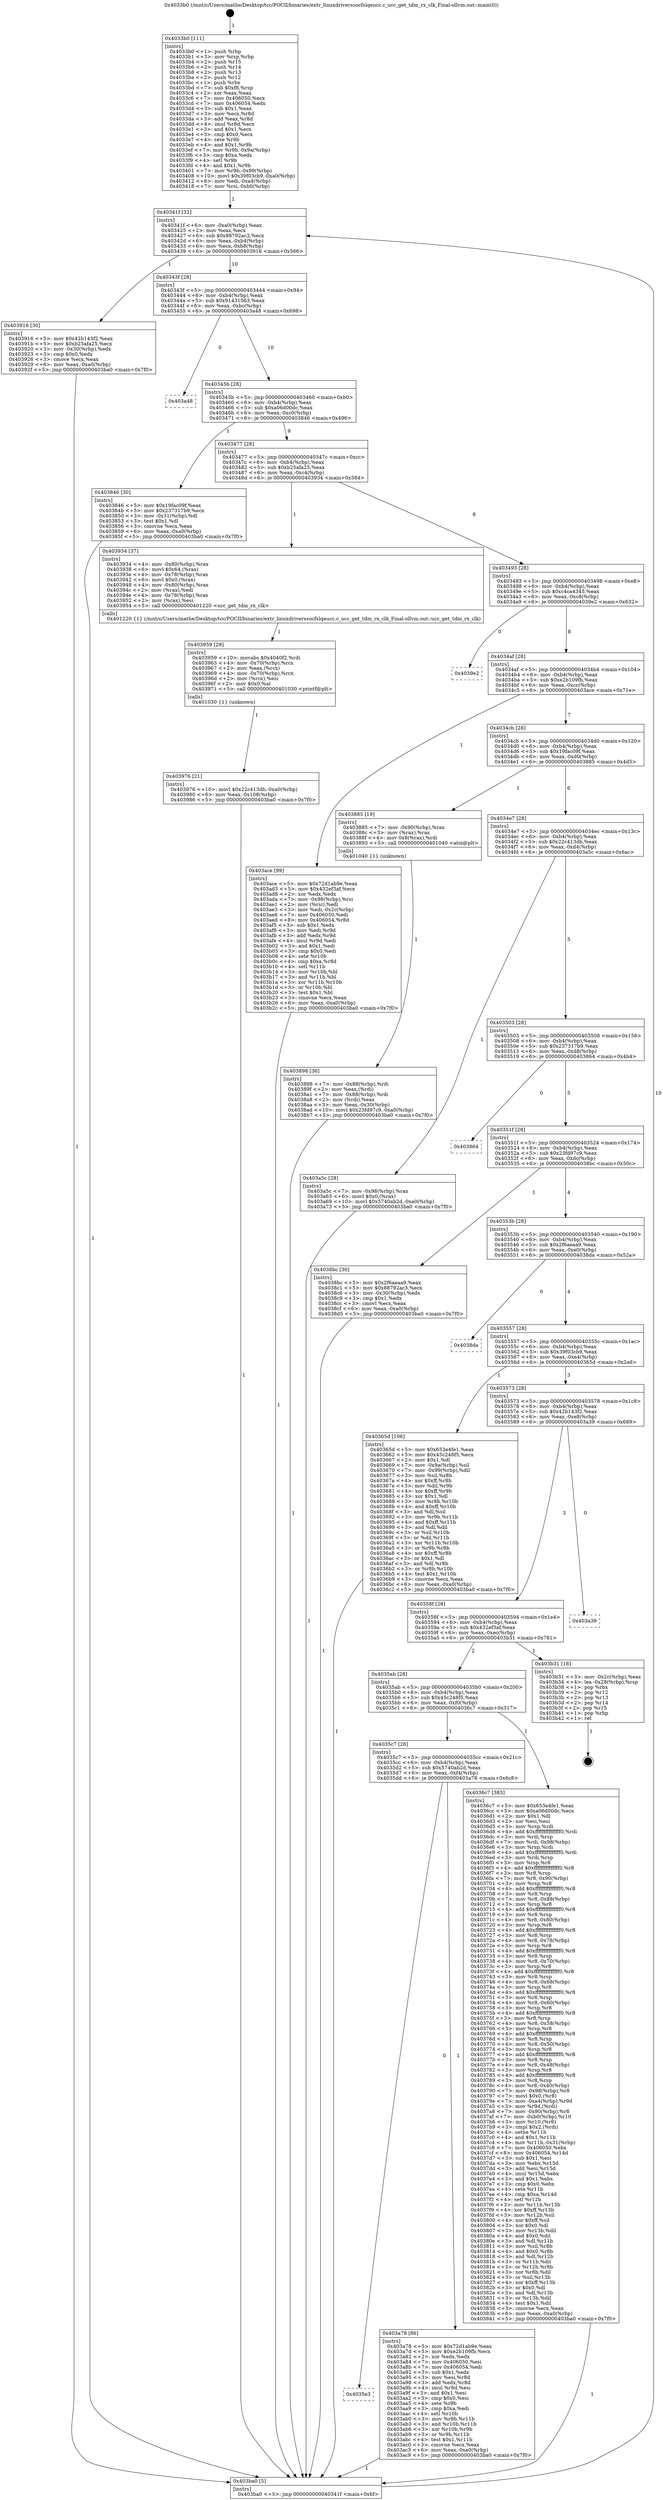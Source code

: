 digraph "0x4033b0" {
  label = "0x4033b0 (/mnt/c/Users/mathe/Desktop/tcc/POCII/binaries/extr_linuxdriverssocfslqeucc.c_ucc_get_tdm_rx_clk_Final-ollvm.out::main(0))"
  labelloc = "t"
  node[shape=record]

  Entry [label="",width=0.3,height=0.3,shape=circle,fillcolor=black,style=filled]
  "0x40341f" [label="{
     0x40341f [32]\l
     | [instrs]\l
     &nbsp;&nbsp;0x40341f \<+6\>: mov -0xa0(%rbp),%eax\l
     &nbsp;&nbsp;0x403425 \<+2\>: mov %eax,%ecx\l
     &nbsp;&nbsp;0x403427 \<+6\>: sub $0x88792ac3,%ecx\l
     &nbsp;&nbsp;0x40342d \<+6\>: mov %eax,-0xb4(%rbp)\l
     &nbsp;&nbsp;0x403433 \<+6\>: mov %ecx,-0xb8(%rbp)\l
     &nbsp;&nbsp;0x403439 \<+6\>: je 0000000000403916 \<main+0x566\>\l
  }"]
  "0x403916" [label="{
     0x403916 [30]\l
     | [instrs]\l
     &nbsp;&nbsp;0x403916 \<+5\>: mov $0x42b143f2,%eax\l
     &nbsp;&nbsp;0x40391b \<+5\>: mov $0xb25afa25,%ecx\l
     &nbsp;&nbsp;0x403920 \<+3\>: mov -0x30(%rbp),%edx\l
     &nbsp;&nbsp;0x403923 \<+3\>: cmp $0x0,%edx\l
     &nbsp;&nbsp;0x403926 \<+3\>: cmove %ecx,%eax\l
     &nbsp;&nbsp;0x403929 \<+6\>: mov %eax,-0xa0(%rbp)\l
     &nbsp;&nbsp;0x40392f \<+5\>: jmp 0000000000403ba0 \<main+0x7f0\>\l
  }"]
  "0x40343f" [label="{
     0x40343f [28]\l
     | [instrs]\l
     &nbsp;&nbsp;0x40343f \<+5\>: jmp 0000000000403444 \<main+0x94\>\l
     &nbsp;&nbsp;0x403444 \<+6\>: mov -0xb4(%rbp),%eax\l
     &nbsp;&nbsp;0x40344a \<+5\>: sub $0x91431063,%eax\l
     &nbsp;&nbsp;0x40344f \<+6\>: mov %eax,-0xbc(%rbp)\l
     &nbsp;&nbsp;0x403455 \<+6\>: je 0000000000403a48 \<main+0x698\>\l
  }"]
  Exit [label="",width=0.3,height=0.3,shape=circle,fillcolor=black,style=filled,peripheries=2]
  "0x403a48" [label="{
     0x403a48\l
  }", style=dashed]
  "0x40345b" [label="{
     0x40345b [28]\l
     | [instrs]\l
     &nbsp;&nbsp;0x40345b \<+5\>: jmp 0000000000403460 \<main+0xb0\>\l
     &nbsp;&nbsp;0x403460 \<+6\>: mov -0xb4(%rbp),%eax\l
     &nbsp;&nbsp;0x403466 \<+5\>: sub $0xa06d00dc,%eax\l
     &nbsp;&nbsp;0x40346b \<+6\>: mov %eax,-0xc0(%rbp)\l
     &nbsp;&nbsp;0x403471 \<+6\>: je 0000000000403846 \<main+0x496\>\l
  }"]
  "0x4035e3" [label="{
     0x4035e3\l
  }", style=dashed]
  "0x403846" [label="{
     0x403846 [30]\l
     | [instrs]\l
     &nbsp;&nbsp;0x403846 \<+5\>: mov $0x19fac09f,%eax\l
     &nbsp;&nbsp;0x40384b \<+5\>: mov $0x237317b9,%ecx\l
     &nbsp;&nbsp;0x403850 \<+3\>: mov -0x31(%rbp),%dl\l
     &nbsp;&nbsp;0x403853 \<+3\>: test $0x1,%dl\l
     &nbsp;&nbsp;0x403856 \<+3\>: cmovne %ecx,%eax\l
     &nbsp;&nbsp;0x403859 \<+6\>: mov %eax,-0xa0(%rbp)\l
     &nbsp;&nbsp;0x40385f \<+5\>: jmp 0000000000403ba0 \<main+0x7f0\>\l
  }"]
  "0x403477" [label="{
     0x403477 [28]\l
     | [instrs]\l
     &nbsp;&nbsp;0x403477 \<+5\>: jmp 000000000040347c \<main+0xcc\>\l
     &nbsp;&nbsp;0x40347c \<+6\>: mov -0xb4(%rbp),%eax\l
     &nbsp;&nbsp;0x403482 \<+5\>: sub $0xb25afa25,%eax\l
     &nbsp;&nbsp;0x403487 \<+6\>: mov %eax,-0xc4(%rbp)\l
     &nbsp;&nbsp;0x40348d \<+6\>: je 0000000000403934 \<main+0x584\>\l
  }"]
  "0x403a78" [label="{
     0x403a78 [86]\l
     | [instrs]\l
     &nbsp;&nbsp;0x403a78 \<+5\>: mov $0x72d1ab9e,%eax\l
     &nbsp;&nbsp;0x403a7d \<+5\>: mov $0xe2b109fb,%ecx\l
     &nbsp;&nbsp;0x403a82 \<+2\>: xor %edx,%edx\l
     &nbsp;&nbsp;0x403a84 \<+7\>: mov 0x406050,%esi\l
     &nbsp;&nbsp;0x403a8b \<+7\>: mov 0x406054,%edi\l
     &nbsp;&nbsp;0x403a92 \<+3\>: sub $0x1,%edx\l
     &nbsp;&nbsp;0x403a95 \<+3\>: mov %esi,%r8d\l
     &nbsp;&nbsp;0x403a98 \<+3\>: add %edx,%r8d\l
     &nbsp;&nbsp;0x403a9b \<+4\>: imul %r8d,%esi\l
     &nbsp;&nbsp;0x403a9f \<+3\>: and $0x1,%esi\l
     &nbsp;&nbsp;0x403aa2 \<+3\>: cmp $0x0,%esi\l
     &nbsp;&nbsp;0x403aa5 \<+4\>: sete %r9b\l
     &nbsp;&nbsp;0x403aa9 \<+3\>: cmp $0xa,%edi\l
     &nbsp;&nbsp;0x403aac \<+4\>: setl %r10b\l
     &nbsp;&nbsp;0x403ab0 \<+3\>: mov %r9b,%r11b\l
     &nbsp;&nbsp;0x403ab3 \<+3\>: and %r10b,%r11b\l
     &nbsp;&nbsp;0x403ab6 \<+3\>: xor %r10b,%r9b\l
     &nbsp;&nbsp;0x403ab9 \<+3\>: or %r9b,%r11b\l
     &nbsp;&nbsp;0x403abc \<+4\>: test $0x1,%r11b\l
     &nbsp;&nbsp;0x403ac0 \<+3\>: cmovne %ecx,%eax\l
     &nbsp;&nbsp;0x403ac3 \<+6\>: mov %eax,-0xa0(%rbp)\l
     &nbsp;&nbsp;0x403ac9 \<+5\>: jmp 0000000000403ba0 \<main+0x7f0\>\l
  }"]
  "0x403934" [label="{
     0x403934 [37]\l
     | [instrs]\l
     &nbsp;&nbsp;0x403934 \<+4\>: mov -0x80(%rbp),%rax\l
     &nbsp;&nbsp;0x403938 \<+6\>: movl $0x64,(%rax)\l
     &nbsp;&nbsp;0x40393e \<+4\>: mov -0x78(%rbp),%rax\l
     &nbsp;&nbsp;0x403942 \<+6\>: movl $0x0,(%rax)\l
     &nbsp;&nbsp;0x403948 \<+4\>: mov -0x80(%rbp),%rax\l
     &nbsp;&nbsp;0x40394c \<+2\>: mov (%rax),%edi\l
     &nbsp;&nbsp;0x40394e \<+4\>: mov -0x78(%rbp),%rax\l
     &nbsp;&nbsp;0x403952 \<+2\>: mov (%rax),%esi\l
     &nbsp;&nbsp;0x403954 \<+5\>: call 0000000000401220 \<ucc_get_tdm_rx_clk\>\l
     | [calls]\l
     &nbsp;&nbsp;0x401220 \{1\} (/mnt/c/Users/mathe/Desktop/tcc/POCII/binaries/extr_linuxdriverssocfslqeucc.c_ucc_get_tdm_rx_clk_Final-ollvm.out::ucc_get_tdm_rx_clk)\l
  }"]
  "0x403493" [label="{
     0x403493 [28]\l
     | [instrs]\l
     &nbsp;&nbsp;0x403493 \<+5\>: jmp 0000000000403498 \<main+0xe8\>\l
     &nbsp;&nbsp;0x403498 \<+6\>: mov -0xb4(%rbp),%eax\l
     &nbsp;&nbsp;0x40349e \<+5\>: sub $0xc4ca4345,%eax\l
     &nbsp;&nbsp;0x4034a3 \<+6\>: mov %eax,-0xc8(%rbp)\l
     &nbsp;&nbsp;0x4034a9 \<+6\>: je 00000000004039e2 \<main+0x632\>\l
  }"]
  "0x403976" [label="{
     0x403976 [21]\l
     | [instrs]\l
     &nbsp;&nbsp;0x403976 \<+10\>: movl $0x22c413db,-0xa0(%rbp)\l
     &nbsp;&nbsp;0x403980 \<+6\>: mov %eax,-0x108(%rbp)\l
     &nbsp;&nbsp;0x403986 \<+5\>: jmp 0000000000403ba0 \<main+0x7f0\>\l
  }"]
  "0x4039e2" [label="{
     0x4039e2\l
  }", style=dashed]
  "0x4034af" [label="{
     0x4034af [28]\l
     | [instrs]\l
     &nbsp;&nbsp;0x4034af \<+5\>: jmp 00000000004034b4 \<main+0x104\>\l
     &nbsp;&nbsp;0x4034b4 \<+6\>: mov -0xb4(%rbp),%eax\l
     &nbsp;&nbsp;0x4034ba \<+5\>: sub $0xe2b109fb,%eax\l
     &nbsp;&nbsp;0x4034bf \<+6\>: mov %eax,-0xcc(%rbp)\l
     &nbsp;&nbsp;0x4034c5 \<+6\>: je 0000000000403ace \<main+0x71e\>\l
  }"]
  "0x403959" [label="{
     0x403959 [29]\l
     | [instrs]\l
     &nbsp;&nbsp;0x403959 \<+10\>: movabs $0x4040f2,%rdi\l
     &nbsp;&nbsp;0x403963 \<+4\>: mov -0x70(%rbp),%rcx\l
     &nbsp;&nbsp;0x403967 \<+2\>: mov %eax,(%rcx)\l
     &nbsp;&nbsp;0x403969 \<+4\>: mov -0x70(%rbp),%rcx\l
     &nbsp;&nbsp;0x40396d \<+2\>: mov (%rcx),%esi\l
     &nbsp;&nbsp;0x40396f \<+2\>: mov $0x0,%al\l
     &nbsp;&nbsp;0x403971 \<+5\>: call 0000000000401030 \<printf@plt\>\l
     | [calls]\l
     &nbsp;&nbsp;0x401030 \{1\} (unknown)\l
  }"]
  "0x403ace" [label="{
     0x403ace [99]\l
     | [instrs]\l
     &nbsp;&nbsp;0x403ace \<+5\>: mov $0x72d1ab9e,%eax\l
     &nbsp;&nbsp;0x403ad3 \<+5\>: mov $0x432ef3af,%ecx\l
     &nbsp;&nbsp;0x403ad8 \<+2\>: xor %edx,%edx\l
     &nbsp;&nbsp;0x403ada \<+7\>: mov -0x98(%rbp),%rsi\l
     &nbsp;&nbsp;0x403ae1 \<+2\>: mov (%rsi),%edi\l
     &nbsp;&nbsp;0x403ae3 \<+3\>: mov %edi,-0x2c(%rbp)\l
     &nbsp;&nbsp;0x403ae6 \<+7\>: mov 0x406050,%edi\l
     &nbsp;&nbsp;0x403aed \<+8\>: mov 0x406054,%r8d\l
     &nbsp;&nbsp;0x403af5 \<+3\>: sub $0x1,%edx\l
     &nbsp;&nbsp;0x403af8 \<+3\>: mov %edi,%r9d\l
     &nbsp;&nbsp;0x403afb \<+3\>: add %edx,%r9d\l
     &nbsp;&nbsp;0x403afe \<+4\>: imul %r9d,%edi\l
     &nbsp;&nbsp;0x403b02 \<+3\>: and $0x1,%edi\l
     &nbsp;&nbsp;0x403b05 \<+3\>: cmp $0x0,%edi\l
     &nbsp;&nbsp;0x403b08 \<+4\>: sete %r10b\l
     &nbsp;&nbsp;0x403b0c \<+4\>: cmp $0xa,%r8d\l
     &nbsp;&nbsp;0x403b10 \<+4\>: setl %r11b\l
     &nbsp;&nbsp;0x403b14 \<+3\>: mov %r10b,%bl\l
     &nbsp;&nbsp;0x403b17 \<+3\>: and %r11b,%bl\l
     &nbsp;&nbsp;0x403b1a \<+3\>: xor %r11b,%r10b\l
     &nbsp;&nbsp;0x403b1d \<+3\>: or %r10b,%bl\l
     &nbsp;&nbsp;0x403b20 \<+3\>: test $0x1,%bl\l
     &nbsp;&nbsp;0x403b23 \<+3\>: cmovne %ecx,%eax\l
     &nbsp;&nbsp;0x403b26 \<+6\>: mov %eax,-0xa0(%rbp)\l
     &nbsp;&nbsp;0x403b2c \<+5\>: jmp 0000000000403ba0 \<main+0x7f0\>\l
  }"]
  "0x4034cb" [label="{
     0x4034cb [28]\l
     | [instrs]\l
     &nbsp;&nbsp;0x4034cb \<+5\>: jmp 00000000004034d0 \<main+0x120\>\l
     &nbsp;&nbsp;0x4034d0 \<+6\>: mov -0xb4(%rbp),%eax\l
     &nbsp;&nbsp;0x4034d6 \<+5\>: sub $0x19fac09f,%eax\l
     &nbsp;&nbsp;0x4034db \<+6\>: mov %eax,-0xd0(%rbp)\l
     &nbsp;&nbsp;0x4034e1 \<+6\>: je 0000000000403885 \<main+0x4d5\>\l
  }"]
  "0x403898" [label="{
     0x403898 [36]\l
     | [instrs]\l
     &nbsp;&nbsp;0x403898 \<+7\>: mov -0x88(%rbp),%rdi\l
     &nbsp;&nbsp;0x40389f \<+2\>: mov %eax,(%rdi)\l
     &nbsp;&nbsp;0x4038a1 \<+7\>: mov -0x88(%rbp),%rdi\l
     &nbsp;&nbsp;0x4038a8 \<+2\>: mov (%rdi),%eax\l
     &nbsp;&nbsp;0x4038aa \<+3\>: mov %eax,-0x30(%rbp)\l
     &nbsp;&nbsp;0x4038ad \<+10\>: movl $0x23fd97c9,-0xa0(%rbp)\l
     &nbsp;&nbsp;0x4038b7 \<+5\>: jmp 0000000000403ba0 \<main+0x7f0\>\l
  }"]
  "0x403885" [label="{
     0x403885 [19]\l
     | [instrs]\l
     &nbsp;&nbsp;0x403885 \<+7\>: mov -0x90(%rbp),%rax\l
     &nbsp;&nbsp;0x40388c \<+3\>: mov (%rax),%rax\l
     &nbsp;&nbsp;0x40388f \<+4\>: mov 0x8(%rax),%rdi\l
     &nbsp;&nbsp;0x403893 \<+5\>: call 0000000000401040 \<atoi@plt\>\l
     | [calls]\l
     &nbsp;&nbsp;0x401040 \{1\} (unknown)\l
  }"]
  "0x4034e7" [label="{
     0x4034e7 [28]\l
     | [instrs]\l
     &nbsp;&nbsp;0x4034e7 \<+5\>: jmp 00000000004034ec \<main+0x13c\>\l
     &nbsp;&nbsp;0x4034ec \<+6\>: mov -0xb4(%rbp),%eax\l
     &nbsp;&nbsp;0x4034f2 \<+5\>: sub $0x22c413db,%eax\l
     &nbsp;&nbsp;0x4034f7 \<+6\>: mov %eax,-0xd4(%rbp)\l
     &nbsp;&nbsp;0x4034fd \<+6\>: je 0000000000403a5c \<main+0x6ac\>\l
  }"]
  "0x4035c7" [label="{
     0x4035c7 [28]\l
     | [instrs]\l
     &nbsp;&nbsp;0x4035c7 \<+5\>: jmp 00000000004035cc \<main+0x21c\>\l
     &nbsp;&nbsp;0x4035cc \<+6\>: mov -0xb4(%rbp),%eax\l
     &nbsp;&nbsp;0x4035d2 \<+5\>: sub $0x5740ab2d,%eax\l
     &nbsp;&nbsp;0x4035d7 \<+6\>: mov %eax,-0xf4(%rbp)\l
     &nbsp;&nbsp;0x4035dd \<+6\>: je 0000000000403a78 \<main+0x6c8\>\l
  }"]
  "0x403a5c" [label="{
     0x403a5c [28]\l
     | [instrs]\l
     &nbsp;&nbsp;0x403a5c \<+7\>: mov -0x98(%rbp),%rax\l
     &nbsp;&nbsp;0x403a63 \<+6\>: movl $0x0,(%rax)\l
     &nbsp;&nbsp;0x403a69 \<+10\>: movl $0x5740ab2d,-0xa0(%rbp)\l
     &nbsp;&nbsp;0x403a73 \<+5\>: jmp 0000000000403ba0 \<main+0x7f0\>\l
  }"]
  "0x403503" [label="{
     0x403503 [28]\l
     | [instrs]\l
     &nbsp;&nbsp;0x403503 \<+5\>: jmp 0000000000403508 \<main+0x158\>\l
     &nbsp;&nbsp;0x403508 \<+6\>: mov -0xb4(%rbp),%eax\l
     &nbsp;&nbsp;0x40350e \<+5\>: sub $0x237317b9,%eax\l
     &nbsp;&nbsp;0x403513 \<+6\>: mov %eax,-0xd8(%rbp)\l
     &nbsp;&nbsp;0x403519 \<+6\>: je 0000000000403864 \<main+0x4b4\>\l
  }"]
  "0x4036c7" [label="{
     0x4036c7 [383]\l
     | [instrs]\l
     &nbsp;&nbsp;0x4036c7 \<+5\>: mov $0x653e4fe1,%eax\l
     &nbsp;&nbsp;0x4036cc \<+5\>: mov $0xa06d00dc,%ecx\l
     &nbsp;&nbsp;0x4036d1 \<+2\>: mov $0x1,%dl\l
     &nbsp;&nbsp;0x4036d3 \<+2\>: xor %esi,%esi\l
     &nbsp;&nbsp;0x4036d5 \<+3\>: mov %rsp,%rdi\l
     &nbsp;&nbsp;0x4036d8 \<+4\>: add $0xfffffffffffffff0,%rdi\l
     &nbsp;&nbsp;0x4036dc \<+3\>: mov %rdi,%rsp\l
     &nbsp;&nbsp;0x4036df \<+7\>: mov %rdi,-0x98(%rbp)\l
     &nbsp;&nbsp;0x4036e6 \<+3\>: mov %rsp,%rdi\l
     &nbsp;&nbsp;0x4036e9 \<+4\>: add $0xfffffffffffffff0,%rdi\l
     &nbsp;&nbsp;0x4036ed \<+3\>: mov %rdi,%rsp\l
     &nbsp;&nbsp;0x4036f0 \<+3\>: mov %rsp,%r8\l
     &nbsp;&nbsp;0x4036f3 \<+4\>: add $0xfffffffffffffff0,%r8\l
     &nbsp;&nbsp;0x4036f7 \<+3\>: mov %r8,%rsp\l
     &nbsp;&nbsp;0x4036fa \<+7\>: mov %r8,-0x90(%rbp)\l
     &nbsp;&nbsp;0x403701 \<+3\>: mov %rsp,%r8\l
     &nbsp;&nbsp;0x403704 \<+4\>: add $0xfffffffffffffff0,%r8\l
     &nbsp;&nbsp;0x403708 \<+3\>: mov %r8,%rsp\l
     &nbsp;&nbsp;0x40370b \<+7\>: mov %r8,-0x88(%rbp)\l
     &nbsp;&nbsp;0x403712 \<+3\>: mov %rsp,%r8\l
     &nbsp;&nbsp;0x403715 \<+4\>: add $0xfffffffffffffff0,%r8\l
     &nbsp;&nbsp;0x403719 \<+3\>: mov %r8,%rsp\l
     &nbsp;&nbsp;0x40371c \<+4\>: mov %r8,-0x80(%rbp)\l
     &nbsp;&nbsp;0x403720 \<+3\>: mov %rsp,%r8\l
     &nbsp;&nbsp;0x403723 \<+4\>: add $0xfffffffffffffff0,%r8\l
     &nbsp;&nbsp;0x403727 \<+3\>: mov %r8,%rsp\l
     &nbsp;&nbsp;0x40372a \<+4\>: mov %r8,-0x78(%rbp)\l
     &nbsp;&nbsp;0x40372e \<+3\>: mov %rsp,%r8\l
     &nbsp;&nbsp;0x403731 \<+4\>: add $0xfffffffffffffff0,%r8\l
     &nbsp;&nbsp;0x403735 \<+3\>: mov %r8,%rsp\l
     &nbsp;&nbsp;0x403738 \<+4\>: mov %r8,-0x70(%rbp)\l
     &nbsp;&nbsp;0x40373c \<+3\>: mov %rsp,%r8\l
     &nbsp;&nbsp;0x40373f \<+4\>: add $0xfffffffffffffff0,%r8\l
     &nbsp;&nbsp;0x403743 \<+3\>: mov %r8,%rsp\l
     &nbsp;&nbsp;0x403746 \<+4\>: mov %r8,-0x68(%rbp)\l
     &nbsp;&nbsp;0x40374a \<+3\>: mov %rsp,%r8\l
     &nbsp;&nbsp;0x40374d \<+4\>: add $0xfffffffffffffff0,%r8\l
     &nbsp;&nbsp;0x403751 \<+3\>: mov %r8,%rsp\l
     &nbsp;&nbsp;0x403754 \<+4\>: mov %r8,-0x60(%rbp)\l
     &nbsp;&nbsp;0x403758 \<+3\>: mov %rsp,%r8\l
     &nbsp;&nbsp;0x40375b \<+4\>: add $0xfffffffffffffff0,%r8\l
     &nbsp;&nbsp;0x40375f \<+3\>: mov %r8,%rsp\l
     &nbsp;&nbsp;0x403762 \<+4\>: mov %r8,-0x58(%rbp)\l
     &nbsp;&nbsp;0x403766 \<+3\>: mov %rsp,%r8\l
     &nbsp;&nbsp;0x403769 \<+4\>: add $0xfffffffffffffff0,%r8\l
     &nbsp;&nbsp;0x40376d \<+3\>: mov %r8,%rsp\l
     &nbsp;&nbsp;0x403770 \<+4\>: mov %r8,-0x50(%rbp)\l
     &nbsp;&nbsp;0x403774 \<+3\>: mov %rsp,%r8\l
     &nbsp;&nbsp;0x403777 \<+4\>: add $0xfffffffffffffff0,%r8\l
     &nbsp;&nbsp;0x40377b \<+3\>: mov %r8,%rsp\l
     &nbsp;&nbsp;0x40377e \<+4\>: mov %r8,-0x48(%rbp)\l
     &nbsp;&nbsp;0x403782 \<+3\>: mov %rsp,%r8\l
     &nbsp;&nbsp;0x403785 \<+4\>: add $0xfffffffffffffff0,%r8\l
     &nbsp;&nbsp;0x403789 \<+3\>: mov %r8,%rsp\l
     &nbsp;&nbsp;0x40378c \<+4\>: mov %r8,-0x40(%rbp)\l
     &nbsp;&nbsp;0x403790 \<+7\>: mov -0x98(%rbp),%r8\l
     &nbsp;&nbsp;0x403797 \<+7\>: movl $0x0,(%r8)\l
     &nbsp;&nbsp;0x40379e \<+7\>: mov -0xa4(%rbp),%r9d\l
     &nbsp;&nbsp;0x4037a5 \<+3\>: mov %r9d,(%rdi)\l
     &nbsp;&nbsp;0x4037a8 \<+7\>: mov -0x90(%rbp),%r8\l
     &nbsp;&nbsp;0x4037af \<+7\>: mov -0xb0(%rbp),%r10\l
     &nbsp;&nbsp;0x4037b6 \<+3\>: mov %r10,(%r8)\l
     &nbsp;&nbsp;0x4037b9 \<+3\>: cmpl $0x2,(%rdi)\l
     &nbsp;&nbsp;0x4037bc \<+4\>: setne %r11b\l
     &nbsp;&nbsp;0x4037c0 \<+4\>: and $0x1,%r11b\l
     &nbsp;&nbsp;0x4037c4 \<+4\>: mov %r11b,-0x31(%rbp)\l
     &nbsp;&nbsp;0x4037c8 \<+7\>: mov 0x406050,%ebx\l
     &nbsp;&nbsp;0x4037cf \<+8\>: mov 0x406054,%r14d\l
     &nbsp;&nbsp;0x4037d7 \<+3\>: sub $0x1,%esi\l
     &nbsp;&nbsp;0x4037da \<+3\>: mov %ebx,%r15d\l
     &nbsp;&nbsp;0x4037dd \<+3\>: add %esi,%r15d\l
     &nbsp;&nbsp;0x4037e0 \<+4\>: imul %r15d,%ebx\l
     &nbsp;&nbsp;0x4037e4 \<+3\>: and $0x1,%ebx\l
     &nbsp;&nbsp;0x4037e7 \<+3\>: cmp $0x0,%ebx\l
     &nbsp;&nbsp;0x4037ea \<+4\>: sete %r11b\l
     &nbsp;&nbsp;0x4037ee \<+4\>: cmp $0xa,%r14d\l
     &nbsp;&nbsp;0x4037f2 \<+4\>: setl %r12b\l
     &nbsp;&nbsp;0x4037f6 \<+3\>: mov %r11b,%r13b\l
     &nbsp;&nbsp;0x4037f9 \<+4\>: xor $0xff,%r13b\l
     &nbsp;&nbsp;0x4037fd \<+3\>: mov %r12b,%sil\l
     &nbsp;&nbsp;0x403800 \<+4\>: xor $0xff,%sil\l
     &nbsp;&nbsp;0x403804 \<+3\>: xor $0x0,%dl\l
     &nbsp;&nbsp;0x403807 \<+3\>: mov %r13b,%dil\l
     &nbsp;&nbsp;0x40380a \<+4\>: and $0x0,%dil\l
     &nbsp;&nbsp;0x40380e \<+3\>: and %dl,%r11b\l
     &nbsp;&nbsp;0x403811 \<+3\>: mov %sil,%r8b\l
     &nbsp;&nbsp;0x403814 \<+4\>: and $0x0,%r8b\l
     &nbsp;&nbsp;0x403818 \<+3\>: and %dl,%r12b\l
     &nbsp;&nbsp;0x40381b \<+3\>: or %r11b,%dil\l
     &nbsp;&nbsp;0x40381e \<+3\>: or %r12b,%r8b\l
     &nbsp;&nbsp;0x403821 \<+3\>: xor %r8b,%dil\l
     &nbsp;&nbsp;0x403824 \<+3\>: or %sil,%r13b\l
     &nbsp;&nbsp;0x403827 \<+4\>: xor $0xff,%r13b\l
     &nbsp;&nbsp;0x40382b \<+3\>: or $0x0,%dl\l
     &nbsp;&nbsp;0x40382e \<+3\>: and %dl,%r13b\l
     &nbsp;&nbsp;0x403831 \<+3\>: or %r13b,%dil\l
     &nbsp;&nbsp;0x403834 \<+4\>: test $0x1,%dil\l
     &nbsp;&nbsp;0x403838 \<+3\>: cmovne %ecx,%eax\l
     &nbsp;&nbsp;0x40383b \<+6\>: mov %eax,-0xa0(%rbp)\l
     &nbsp;&nbsp;0x403841 \<+5\>: jmp 0000000000403ba0 \<main+0x7f0\>\l
  }"]
  "0x403864" [label="{
     0x403864\l
  }", style=dashed]
  "0x40351f" [label="{
     0x40351f [28]\l
     | [instrs]\l
     &nbsp;&nbsp;0x40351f \<+5\>: jmp 0000000000403524 \<main+0x174\>\l
     &nbsp;&nbsp;0x403524 \<+6\>: mov -0xb4(%rbp),%eax\l
     &nbsp;&nbsp;0x40352a \<+5\>: sub $0x23fd97c9,%eax\l
     &nbsp;&nbsp;0x40352f \<+6\>: mov %eax,-0xdc(%rbp)\l
     &nbsp;&nbsp;0x403535 \<+6\>: je 00000000004038bc \<main+0x50c\>\l
  }"]
  "0x4035ab" [label="{
     0x4035ab [28]\l
     | [instrs]\l
     &nbsp;&nbsp;0x4035ab \<+5\>: jmp 00000000004035b0 \<main+0x200\>\l
     &nbsp;&nbsp;0x4035b0 \<+6\>: mov -0xb4(%rbp),%eax\l
     &nbsp;&nbsp;0x4035b6 \<+5\>: sub $0x45c248f5,%eax\l
     &nbsp;&nbsp;0x4035bb \<+6\>: mov %eax,-0xf0(%rbp)\l
     &nbsp;&nbsp;0x4035c1 \<+6\>: je 00000000004036c7 \<main+0x317\>\l
  }"]
  "0x4038bc" [label="{
     0x4038bc [30]\l
     | [instrs]\l
     &nbsp;&nbsp;0x4038bc \<+5\>: mov $0x2f6aeaa9,%eax\l
     &nbsp;&nbsp;0x4038c1 \<+5\>: mov $0x88792ac3,%ecx\l
     &nbsp;&nbsp;0x4038c6 \<+3\>: mov -0x30(%rbp),%edx\l
     &nbsp;&nbsp;0x4038c9 \<+3\>: cmp $0x1,%edx\l
     &nbsp;&nbsp;0x4038cc \<+3\>: cmovl %ecx,%eax\l
     &nbsp;&nbsp;0x4038cf \<+6\>: mov %eax,-0xa0(%rbp)\l
     &nbsp;&nbsp;0x4038d5 \<+5\>: jmp 0000000000403ba0 \<main+0x7f0\>\l
  }"]
  "0x40353b" [label="{
     0x40353b [28]\l
     | [instrs]\l
     &nbsp;&nbsp;0x40353b \<+5\>: jmp 0000000000403540 \<main+0x190\>\l
     &nbsp;&nbsp;0x403540 \<+6\>: mov -0xb4(%rbp),%eax\l
     &nbsp;&nbsp;0x403546 \<+5\>: sub $0x2f6aeaa9,%eax\l
     &nbsp;&nbsp;0x40354b \<+6\>: mov %eax,-0xe0(%rbp)\l
     &nbsp;&nbsp;0x403551 \<+6\>: je 00000000004038da \<main+0x52a\>\l
  }"]
  "0x403b31" [label="{
     0x403b31 [18]\l
     | [instrs]\l
     &nbsp;&nbsp;0x403b31 \<+3\>: mov -0x2c(%rbp),%eax\l
     &nbsp;&nbsp;0x403b34 \<+4\>: lea -0x28(%rbp),%rsp\l
     &nbsp;&nbsp;0x403b38 \<+1\>: pop %rbx\l
     &nbsp;&nbsp;0x403b39 \<+2\>: pop %r12\l
     &nbsp;&nbsp;0x403b3b \<+2\>: pop %r13\l
     &nbsp;&nbsp;0x403b3d \<+2\>: pop %r14\l
     &nbsp;&nbsp;0x403b3f \<+2\>: pop %r15\l
     &nbsp;&nbsp;0x403b41 \<+1\>: pop %rbp\l
     &nbsp;&nbsp;0x403b42 \<+1\>: ret\l
  }"]
  "0x4038da" [label="{
     0x4038da\l
  }", style=dashed]
  "0x403557" [label="{
     0x403557 [28]\l
     | [instrs]\l
     &nbsp;&nbsp;0x403557 \<+5\>: jmp 000000000040355c \<main+0x1ac\>\l
     &nbsp;&nbsp;0x40355c \<+6\>: mov -0xb4(%rbp),%eax\l
     &nbsp;&nbsp;0x403562 \<+5\>: sub $0x39f03cb9,%eax\l
     &nbsp;&nbsp;0x403567 \<+6\>: mov %eax,-0xe4(%rbp)\l
     &nbsp;&nbsp;0x40356d \<+6\>: je 000000000040365d \<main+0x2ad\>\l
  }"]
  "0x40358f" [label="{
     0x40358f [28]\l
     | [instrs]\l
     &nbsp;&nbsp;0x40358f \<+5\>: jmp 0000000000403594 \<main+0x1e4\>\l
     &nbsp;&nbsp;0x403594 \<+6\>: mov -0xb4(%rbp),%eax\l
     &nbsp;&nbsp;0x40359a \<+5\>: sub $0x432ef3af,%eax\l
     &nbsp;&nbsp;0x40359f \<+6\>: mov %eax,-0xec(%rbp)\l
     &nbsp;&nbsp;0x4035a5 \<+6\>: je 0000000000403b31 \<main+0x781\>\l
  }"]
  "0x40365d" [label="{
     0x40365d [106]\l
     | [instrs]\l
     &nbsp;&nbsp;0x40365d \<+5\>: mov $0x653e4fe1,%eax\l
     &nbsp;&nbsp;0x403662 \<+5\>: mov $0x45c248f5,%ecx\l
     &nbsp;&nbsp;0x403667 \<+2\>: mov $0x1,%dl\l
     &nbsp;&nbsp;0x403669 \<+7\>: mov -0x9a(%rbp),%sil\l
     &nbsp;&nbsp;0x403670 \<+7\>: mov -0x99(%rbp),%dil\l
     &nbsp;&nbsp;0x403677 \<+3\>: mov %sil,%r8b\l
     &nbsp;&nbsp;0x40367a \<+4\>: xor $0xff,%r8b\l
     &nbsp;&nbsp;0x40367e \<+3\>: mov %dil,%r9b\l
     &nbsp;&nbsp;0x403681 \<+4\>: xor $0xff,%r9b\l
     &nbsp;&nbsp;0x403685 \<+3\>: xor $0x1,%dl\l
     &nbsp;&nbsp;0x403688 \<+3\>: mov %r8b,%r10b\l
     &nbsp;&nbsp;0x40368b \<+4\>: and $0xff,%r10b\l
     &nbsp;&nbsp;0x40368f \<+3\>: and %dl,%sil\l
     &nbsp;&nbsp;0x403692 \<+3\>: mov %r9b,%r11b\l
     &nbsp;&nbsp;0x403695 \<+4\>: and $0xff,%r11b\l
     &nbsp;&nbsp;0x403699 \<+3\>: and %dl,%dil\l
     &nbsp;&nbsp;0x40369c \<+3\>: or %sil,%r10b\l
     &nbsp;&nbsp;0x40369f \<+3\>: or %dil,%r11b\l
     &nbsp;&nbsp;0x4036a2 \<+3\>: xor %r11b,%r10b\l
     &nbsp;&nbsp;0x4036a5 \<+3\>: or %r9b,%r8b\l
     &nbsp;&nbsp;0x4036a8 \<+4\>: xor $0xff,%r8b\l
     &nbsp;&nbsp;0x4036ac \<+3\>: or $0x1,%dl\l
     &nbsp;&nbsp;0x4036af \<+3\>: and %dl,%r8b\l
     &nbsp;&nbsp;0x4036b2 \<+3\>: or %r8b,%r10b\l
     &nbsp;&nbsp;0x4036b5 \<+4\>: test $0x1,%r10b\l
     &nbsp;&nbsp;0x4036b9 \<+3\>: cmovne %ecx,%eax\l
     &nbsp;&nbsp;0x4036bc \<+6\>: mov %eax,-0xa0(%rbp)\l
     &nbsp;&nbsp;0x4036c2 \<+5\>: jmp 0000000000403ba0 \<main+0x7f0\>\l
  }"]
  "0x403573" [label="{
     0x403573 [28]\l
     | [instrs]\l
     &nbsp;&nbsp;0x403573 \<+5\>: jmp 0000000000403578 \<main+0x1c8\>\l
     &nbsp;&nbsp;0x403578 \<+6\>: mov -0xb4(%rbp),%eax\l
     &nbsp;&nbsp;0x40357e \<+5\>: sub $0x42b143f2,%eax\l
     &nbsp;&nbsp;0x403583 \<+6\>: mov %eax,-0xe8(%rbp)\l
     &nbsp;&nbsp;0x403589 \<+6\>: je 0000000000403a39 \<main+0x689\>\l
  }"]
  "0x403ba0" [label="{
     0x403ba0 [5]\l
     | [instrs]\l
     &nbsp;&nbsp;0x403ba0 \<+5\>: jmp 000000000040341f \<main+0x6f\>\l
  }"]
  "0x4033b0" [label="{
     0x4033b0 [111]\l
     | [instrs]\l
     &nbsp;&nbsp;0x4033b0 \<+1\>: push %rbp\l
     &nbsp;&nbsp;0x4033b1 \<+3\>: mov %rsp,%rbp\l
     &nbsp;&nbsp;0x4033b4 \<+2\>: push %r15\l
     &nbsp;&nbsp;0x4033b6 \<+2\>: push %r14\l
     &nbsp;&nbsp;0x4033b8 \<+2\>: push %r13\l
     &nbsp;&nbsp;0x4033ba \<+2\>: push %r12\l
     &nbsp;&nbsp;0x4033bc \<+1\>: push %rbx\l
     &nbsp;&nbsp;0x4033bd \<+7\>: sub $0xf8,%rsp\l
     &nbsp;&nbsp;0x4033c4 \<+2\>: xor %eax,%eax\l
     &nbsp;&nbsp;0x4033c6 \<+7\>: mov 0x406050,%ecx\l
     &nbsp;&nbsp;0x4033cd \<+7\>: mov 0x406054,%edx\l
     &nbsp;&nbsp;0x4033d4 \<+3\>: sub $0x1,%eax\l
     &nbsp;&nbsp;0x4033d7 \<+3\>: mov %ecx,%r8d\l
     &nbsp;&nbsp;0x4033da \<+3\>: add %eax,%r8d\l
     &nbsp;&nbsp;0x4033dd \<+4\>: imul %r8d,%ecx\l
     &nbsp;&nbsp;0x4033e1 \<+3\>: and $0x1,%ecx\l
     &nbsp;&nbsp;0x4033e4 \<+3\>: cmp $0x0,%ecx\l
     &nbsp;&nbsp;0x4033e7 \<+4\>: sete %r9b\l
     &nbsp;&nbsp;0x4033eb \<+4\>: and $0x1,%r9b\l
     &nbsp;&nbsp;0x4033ef \<+7\>: mov %r9b,-0x9a(%rbp)\l
     &nbsp;&nbsp;0x4033f6 \<+3\>: cmp $0xa,%edx\l
     &nbsp;&nbsp;0x4033f9 \<+4\>: setl %r9b\l
     &nbsp;&nbsp;0x4033fd \<+4\>: and $0x1,%r9b\l
     &nbsp;&nbsp;0x403401 \<+7\>: mov %r9b,-0x99(%rbp)\l
     &nbsp;&nbsp;0x403408 \<+10\>: movl $0x39f03cb9,-0xa0(%rbp)\l
     &nbsp;&nbsp;0x403412 \<+6\>: mov %edi,-0xa4(%rbp)\l
     &nbsp;&nbsp;0x403418 \<+7\>: mov %rsi,-0xb0(%rbp)\l
  }"]
  "0x403a39" [label="{
     0x403a39\l
  }", style=dashed]
  Entry -> "0x4033b0" [label=" 1"]
  "0x40341f" -> "0x403916" [label=" 1"]
  "0x40341f" -> "0x40343f" [label=" 10"]
  "0x403b31" -> Exit [label=" 1"]
  "0x40343f" -> "0x403a48" [label=" 0"]
  "0x40343f" -> "0x40345b" [label=" 10"]
  "0x403ace" -> "0x403ba0" [label=" 1"]
  "0x40345b" -> "0x403846" [label=" 1"]
  "0x40345b" -> "0x403477" [label=" 9"]
  "0x403a78" -> "0x403ba0" [label=" 1"]
  "0x403477" -> "0x403934" [label=" 1"]
  "0x403477" -> "0x403493" [label=" 8"]
  "0x4035c7" -> "0x4035e3" [label=" 0"]
  "0x403493" -> "0x4039e2" [label=" 0"]
  "0x403493" -> "0x4034af" [label=" 8"]
  "0x4035c7" -> "0x403a78" [label=" 1"]
  "0x4034af" -> "0x403ace" [label=" 1"]
  "0x4034af" -> "0x4034cb" [label=" 7"]
  "0x403a5c" -> "0x403ba0" [label=" 1"]
  "0x4034cb" -> "0x403885" [label=" 1"]
  "0x4034cb" -> "0x4034e7" [label=" 6"]
  "0x403976" -> "0x403ba0" [label=" 1"]
  "0x4034e7" -> "0x403a5c" [label=" 1"]
  "0x4034e7" -> "0x403503" [label=" 5"]
  "0x403934" -> "0x403959" [label=" 1"]
  "0x403503" -> "0x403864" [label=" 0"]
  "0x403503" -> "0x40351f" [label=" 5"]
  "0x403916" -> "0x403ba0" [label=" 1"]
  "0x40351f" -> "0x4038bc" [label=" 1"]
  "0x40351f" -> "0x40353b" [label=" 4"]
  "0x403898" -> "0x403ba0" [label=" 1"]
  "0x40353b" -> "0x4038da" [label=" 0"]
  "0x40353b" -> "0x403557" [label=" 4"]
  "0x403885" -> "0x403898" [label=" 1"]
  "0x403557" -> "0x40365d" [label=" 1"]
  "0x403557" -> "0x403573" [label=" 3"]
  "0x40365d" -> "0x403ba0" [label=" 1"]
  "0x4033b0" -> "0x40341f" [label=" 1"]
  "0x403ba0" -> "0x40341f" [label=" 10"]
  "0x4036c7" -> "0x403ba0" [label=" 1"]
  "0x403573" -> "0x403a39" [label=" 0"]
  "0x403573" -> "0x40358f" [label=" 3"]
  "0x403846" -> "0x403ba0" [label=" 1"]
  "0x40358f" -> "0x403b31" [label=" 1"]
  "0x40358f" -> "0x4035ab" [label=" 2"]
  "0x4038bc" -> "0x403ba0" [label=" 1"]
  "0x4035ab" -> "0x4036c7" [label=" 1"]
  "0x4035ab" -> "0x4035c7" [label=" 1"]
  "0x403959" -> "0x403976" [label=" 1"]
}
